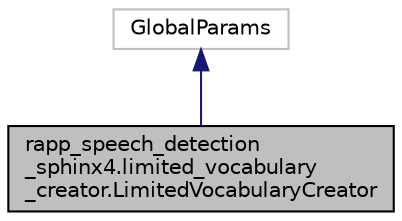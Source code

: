 digraph "rapp_speech_detection_sphinx4.limited_vocabulary_creator.LimitedVocabularyCreator"
{
  edge [fontname="Helvetica",fontsize="10",labelfontname="Helvetica",labelfontsize="10"];
  node [fontname="Helvetica",fontsize="10",shape=record];
  Node1 [label="rapp_speech_detection\l_sphinx4.limited_vocabulary\l_creator.LimitedVocabularyCreator",height=0.2,width=0.4,color="black", fillcolor="grey75", style="filled" fontcolor="black"];
  Node2 -> Node1 [dir="back",color="midnightblue",fontsize="10",style="solid",fontname="Helvetica"];
  Node2 [label="GlobalParams",height=0.2,width=0.4,color="grey75", fillcolor="white", style="filled"];
}
